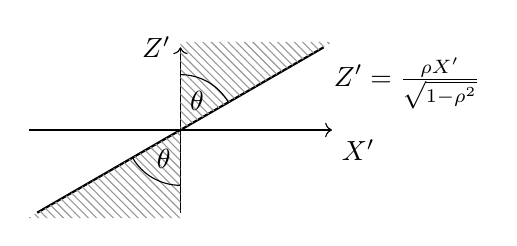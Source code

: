 \begin{tikzpicture}[scale=0.35, background layer/.style={fill=none}]
% Define constants
\def\rhovalue{0.5}
\pgfmathsetmacro{\slope}{\rhovalue/sqrt(1-\rhovalue^2)}
\def\endX{5}
\pgfmathsetmacro{\endZ}{\slope*\endX}

% Draw axes
\draw[->] (0,-3) -- (0,3) node[left] {$Z'$};
\draw[->] (-5.5,0) -- (5.5,0) node[below right] {$X'$};

% Draw the line Z' = rho*X'/sqrt(1-rho^2) constrained within axis bounds
\pgfmathsetmacro{\leftX}{-3/\slope}  % X value where line reaches Z' = -3
\pgfmathsetmacro{\rightX}{3/\slope}  % X value where line reaches Z' = 3
\pgfmathsetmacro{\actualLeftX}{max(-5.5, \leftX)}
\pgfmathsetmacro{\actualRightX}{min(5.5, \rightX)}
\pgfmathsetmacro{\actualLeftZ}{\slope*\actualLeftX}
\pgfmathsetmacro{\actualRightZ}{\slope*\actualRightX}
\draw[thick] (\actualLeftX, \actualLeftZ) -- (\actualRightX, \actualRightZ) node[below right] {$Z' = \frac{\rho X'}{\sqrt{1-\rho^2}}$};
%\draw[thick] (\actualLeftX, \actualLeftZ) -- (\actualRightX, \actualRightZ) 
%  node[above right, xshift=-20pt, yshift=-10pt] {$Z' = \frac{\rho X'}{\sqrt{1-\rho^2}}$};


% Coordinates for angle measurement
\coordinate (O) at (0,0);
\coordinate (Zaxis) at (0,1);
\coordinate (LinePoint) at (1, \slope);
\coordinate (NegZaxis) at (0,-1);
\coordinate (NegLinePoint) at (-1, -\slope);
\coordinate (Zfar) at (0,3.2);
\coordinate (linetopfar) at (3.2/\slope, 3.2);
\coordinate (NegZfar) at (0,-3.2);
\coordinate (Neglinetopfar) at (-3.2/\slope, -3.2);

    \fill[pattern=north west lines, pattern color=black!40] 
      (O) -- (NegZfar) -- (Neglinetopfar) -- cycle;

    \fill[pattern=north west lines, pattern color=black!40] 
      (O) -- (Zfar) -- (linetopfar) -- cycle;

% Draw angle arc between Z' axis and the line
\pic[
    draw,
    angle radius=20pt,
    angle eccentricity=0.6,
    preaction={draw=white, line width=6pt},
    "$\theta$"
] {angle = LinePoint--O--Zaxis};


\pic[
    draw,
    angle radius=20pt,
    angle eccentricity=0.6,
    preaction={draw=white, line width=6pt},
    "$\theta$"
] {angle = NegLinePoint--O--NegZaxis};

\end{tikzpicture}